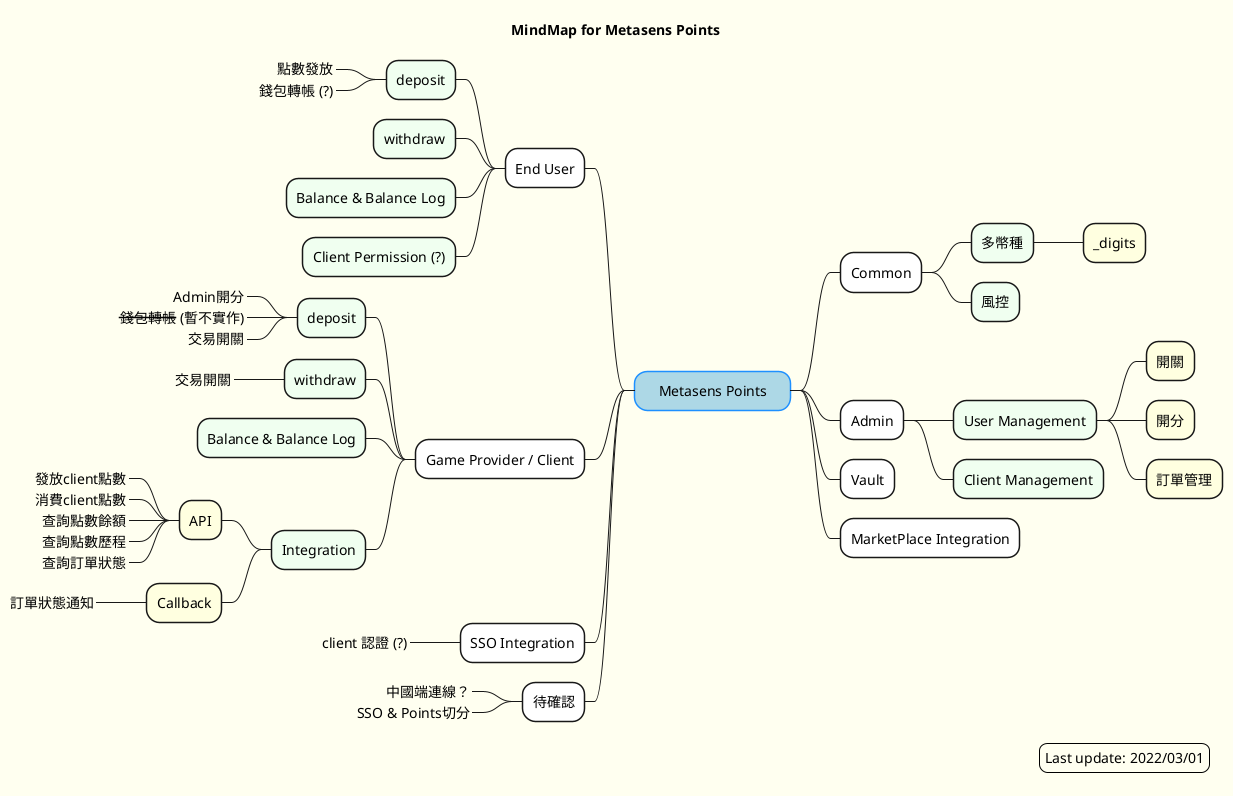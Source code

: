 @startmindmap

title MindMap for Metasens Points

skinparam handwritten false
skinparam backgroundColor Ivory

<style>
mindmapDiagram {
    node {
      BackgroundColor White
    }
    rootNode {
      classFontColor White
      LineColor DodgerBlue
      BackGroundColor lightblue
    }
    :depth(2) {
      BackGroundColor HoneyDew
    }
    :depth(3) {
      BackGroundColor LightYellow
    }
}
</style>

* 　Metasens Points　

** Common
*** 多幣種
**** _digits
*** 風控

** Admin
*** User Management
**** 開關
**** 開分
**** 訂單管理
*** Client Management


** Vault

** MarketPlace Integration

left side

** End User
*** deposit
****_ 點數發放
****_ 錢包轉帳 (?)
*** withdraw
*** Balance & Balance Log
*** Client Permission (?)

** Game Provider / Client
*** deposit
****_ Admin開分
****_ <s>錢包轉帳</s> (暫不實作)
****_ 交易開關
*** withdraw
****_ 交易開關
*** Balance & Balance Log
*** Integration
**** API
*****_ 發放client點數
*****_ 消費client點數
*****_ 查詢點數餘額
*****_ 查詢點數歷程
*****_ 查詢訂單狀態
**** Callback
*****_ 訂單狀態通知



** SSO Integration
***_ client 認證 (?)

** 待確認
***_ 中國端連線？
***_ SSO & Points切分

legend right
Last update: 2022/03/01
endlegend

@endmindmap